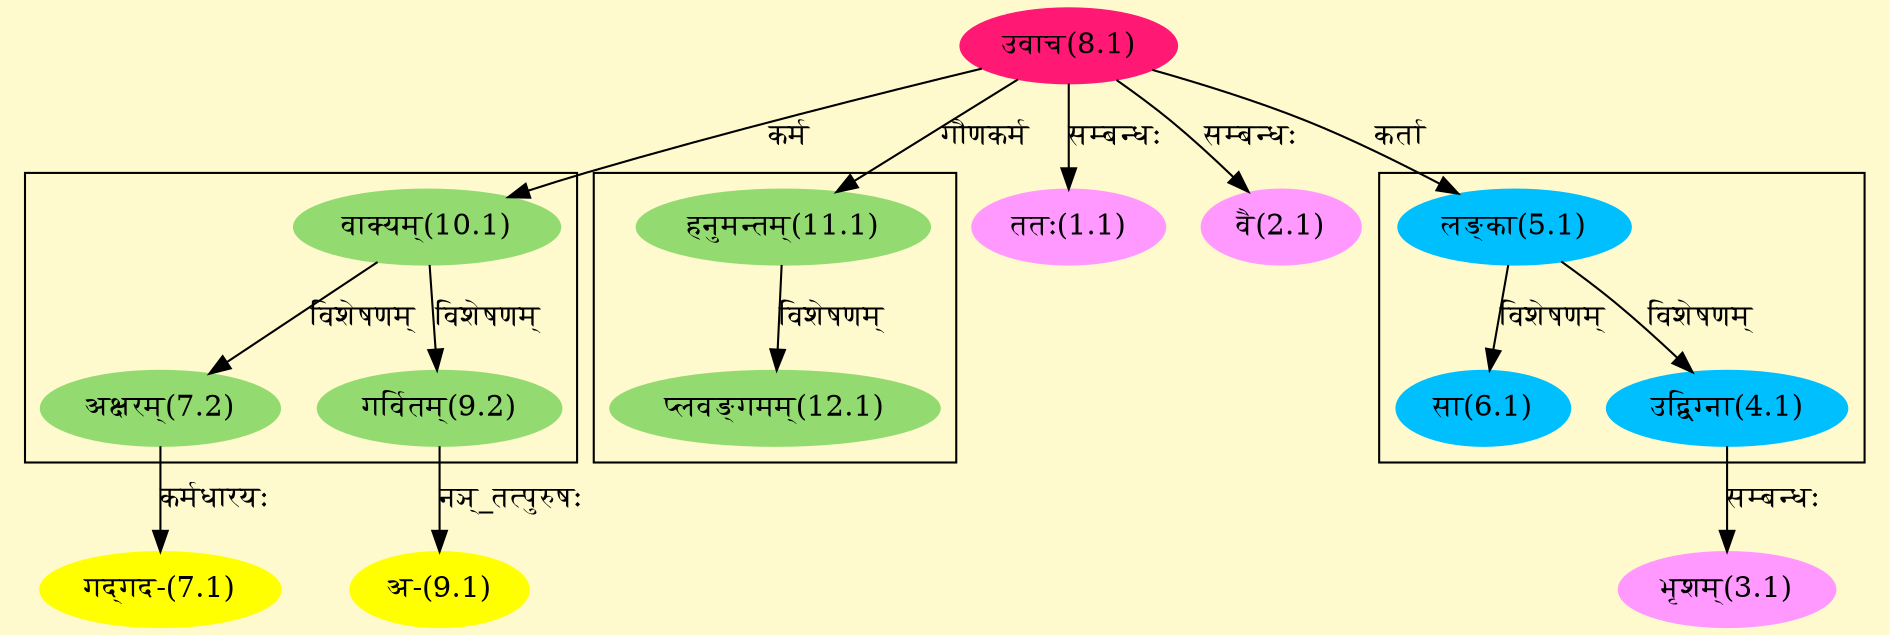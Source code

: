 digraph G{
rankdir=BT;
 compound=true;
 bgcolor="lemonchiffon1";

subgraph cluster_1{
Node4_1 [style=filled, color="#00BFFF" label = "उद्विग्ना(4.1)"]
Node5_1 [style=filled, color="#00BFFF" label = "लङ्का(5.1)"]
Node6_1 [style=filled, color="#00BFFF" label = "सा(6.1)"]

}

subgraph cluster_2{
Node7_2 [style=filled, color="#93DB70" label = "अक्षरम्(7.2)"]
Node10_1 [style=filled, color="#93DB70" label = "वाक्यम्(10.1)"]
Node9_2 [style=filled, color="#93DB70" label = "गर्वितम्(9.2)"]

}

subgraph cluster_3{
Node12_1 [style=filled, color="#93DB70" label = "प्लवङ्गमम्(12.1)"]
Node11_1 [style=filled, color="#93DB70" label = "हनुमन्तम्(11.1)"]

}
Node1_1 [style=filled, color="#FF99FF" label = "ततः(1.1)"]
Node8_1 [style=filled, color="#FF1975" label = "उवाच(8.1)"]
Node2_1 [style=filled, color="#FF99FF" label = "वै(2.1)"]
Node3_1 [style=filled, color="#FF99FF" label = "भृशम्(3.1)"]
Node4_1 [style=filled, color="#00BFFF" label = "उद्विग्ना(4.1)"]
Node5_1 [style=filled, color="#00BFFF" label = "लङ्का(5.1)"]
Node7_1 [style=filled, color="#FFFF00" label = "गद्गद-(7.1)"]
Node7_2 [style=filled, color="#93DB70" label = "अक्षरम्(7.2)"]
Node [style=filled, color="" label = "()"]
Node9_1 [style=filled, color="#FFFF00" label = "अ-(9.1)"]
Node9_2 [style=filled, color="#93DB70" label = "गर्वितम्(9.2)"]
Node10_1 [style=filled, color="#93DB70" label = "वाक्यम्(10.1)"]
Node11_1 [style=filled, color="#93DB70" label = "हनुमन्तम्(11.1)"]
/* Start of Relations section */

Node1_1 -> Node8_1 [  label="सम्बन्धः"  dir="back" ]
Node2_1 -> Node8_1 [  label="सम्बन्धः"  dir="back" ]
Node3_1 -> Node4_1 [  label="सम्बन्धः"  dir="back" ]
Node4_1 -> Node5_1 [  label="विशेषणम्"  dir="back" ]
Node5_1 -> Node8_1 [  label="कर्ता"  dir="back" ]
Node6_1 -> Node5_1 [  label="विशेषणम्"  dir="back" ]
Node7_1 -> Node7_2 [  label="कर्मधारयः"  dir="back" ]
Node7_2 -> Node10_1 [  label="विशेषणम्"  dir="back" ]
Node9_1 -> Node9_2 [  label="नञ्_तत्पुरुषः"  dir="back" ]
Node9_2 -> Node10_1 [  label="विशेषणम्"  dir="back" ]
Node10_1 -> Node8_1 [  label="कर्म"  dir="back" ]
Node11_1 -> Node8_1 [  label="गौणकर्म"  dir="back" ]
Node12_1 -> Node11_1 [  label="विशेषणम्"  dir="back" ]
}
